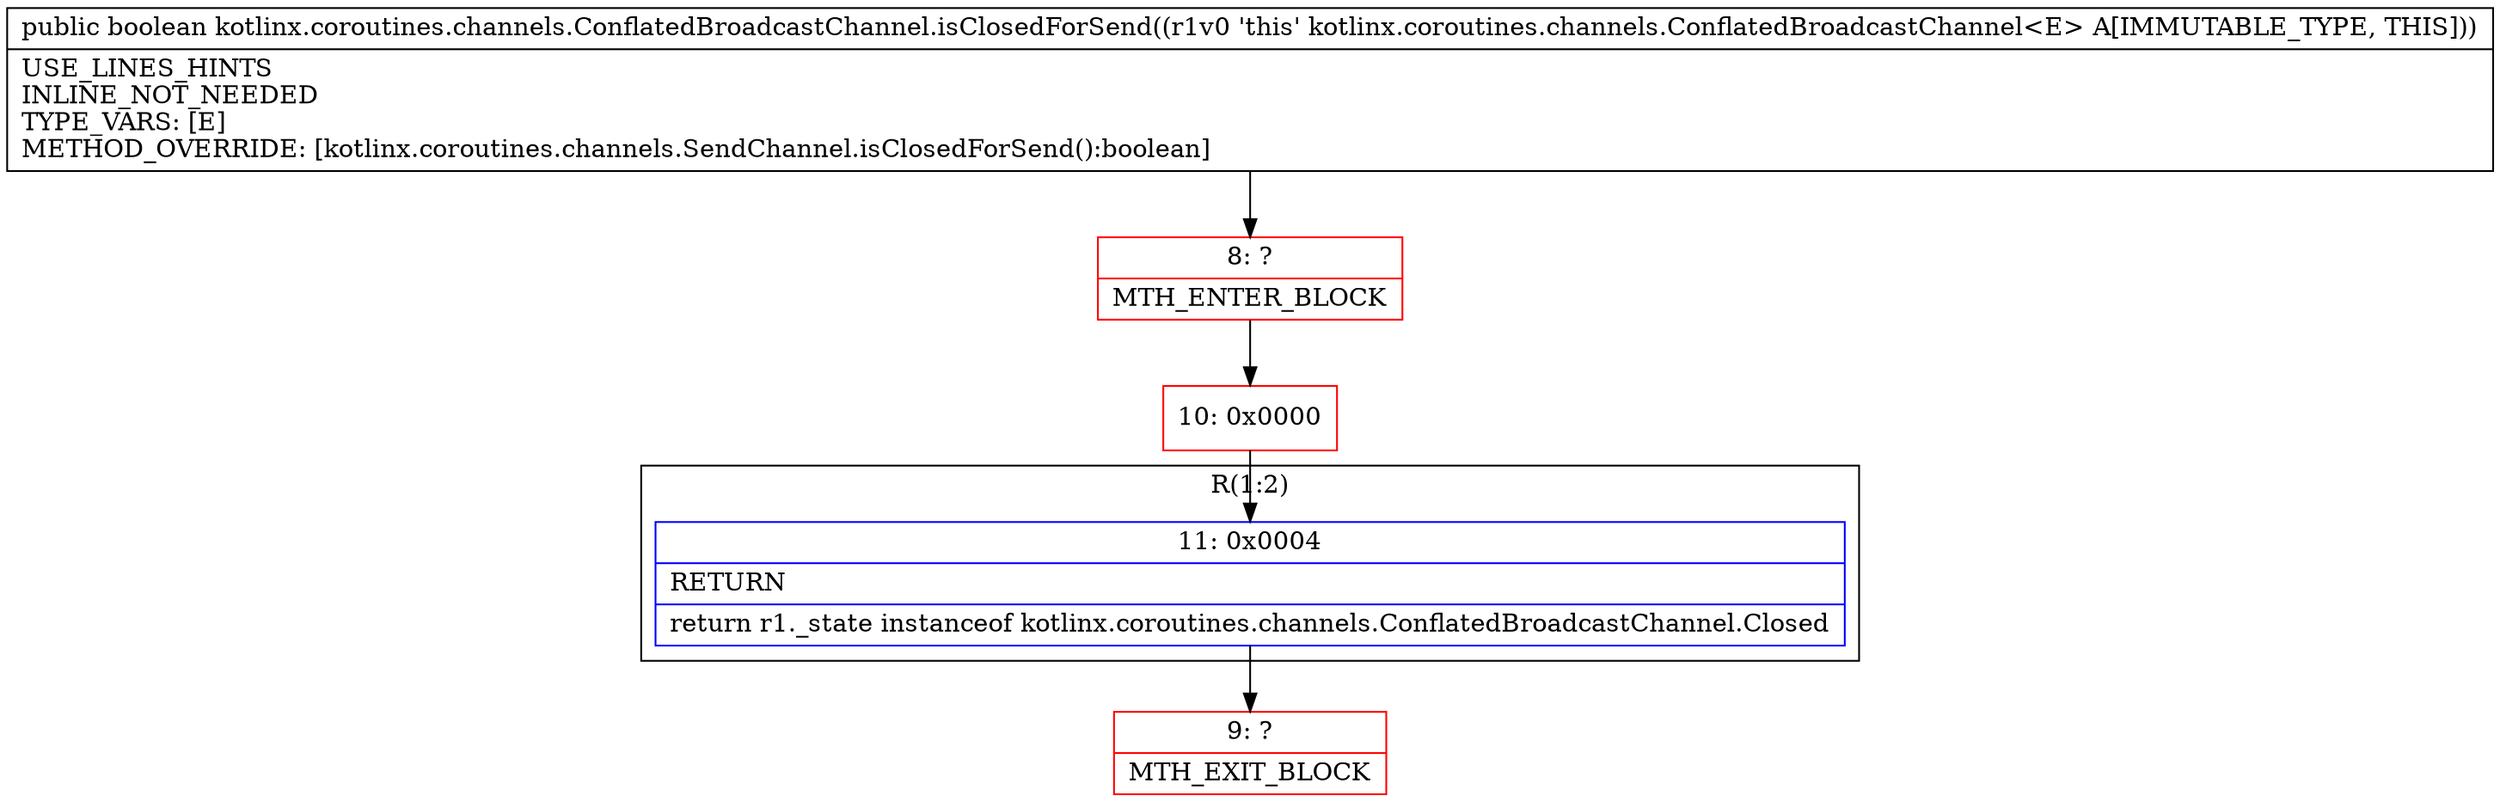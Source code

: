 digraph "CFG forkotlinx.coroutines.channels.ConflatedBroadcastChannel.isClosedForSend()Z" {
subgraph cluster_Region_1472007226 {
label = "R(1:2)";
node [shape=record,color=blue];
Node_11 [shape=record,label="{11\:\ 0x0004|RETURN\l|return r1._state instanceof kotlinx.coroutines.channels.ConflatedBroadcastChannel.Closed\l}"];
}
Node_8 [shape=record,color=red,label="{8\:\ ?|MTH_ENTER_BLOCK\l}"];
Node_10 [shape=record,color=red,label="{10\:\ 0x0000}"];
Node_9 [shape=record,color=red,label="{9\:\ ?|MTH_EXIT_BLOCK\l}"];
MethodNode[shape=record,label="{public boolean kotlinx.coroutines.channels.ConflatedBroadcastChannel.isClosedForSend((r1v0 'this' kotlinx.coroutines.channels.ConflatedBroadcastChannel\<E\> A[IMMUTABLE_TYPE, THIS]))  | USE_LINES_HINTS\lINLINE_NOT_NEEDED\lTYPE_VARS: [E]\lMETHOD_OVERRIDE: [kotlinx.coroutines.channels.SendChannel.isClosedForSend():boolean]\l}"];
MethodNode -> Node_8;Node_11 -> Node_9;
Node_8 -> Node_10;
Node_10 -> Node_11;
}

